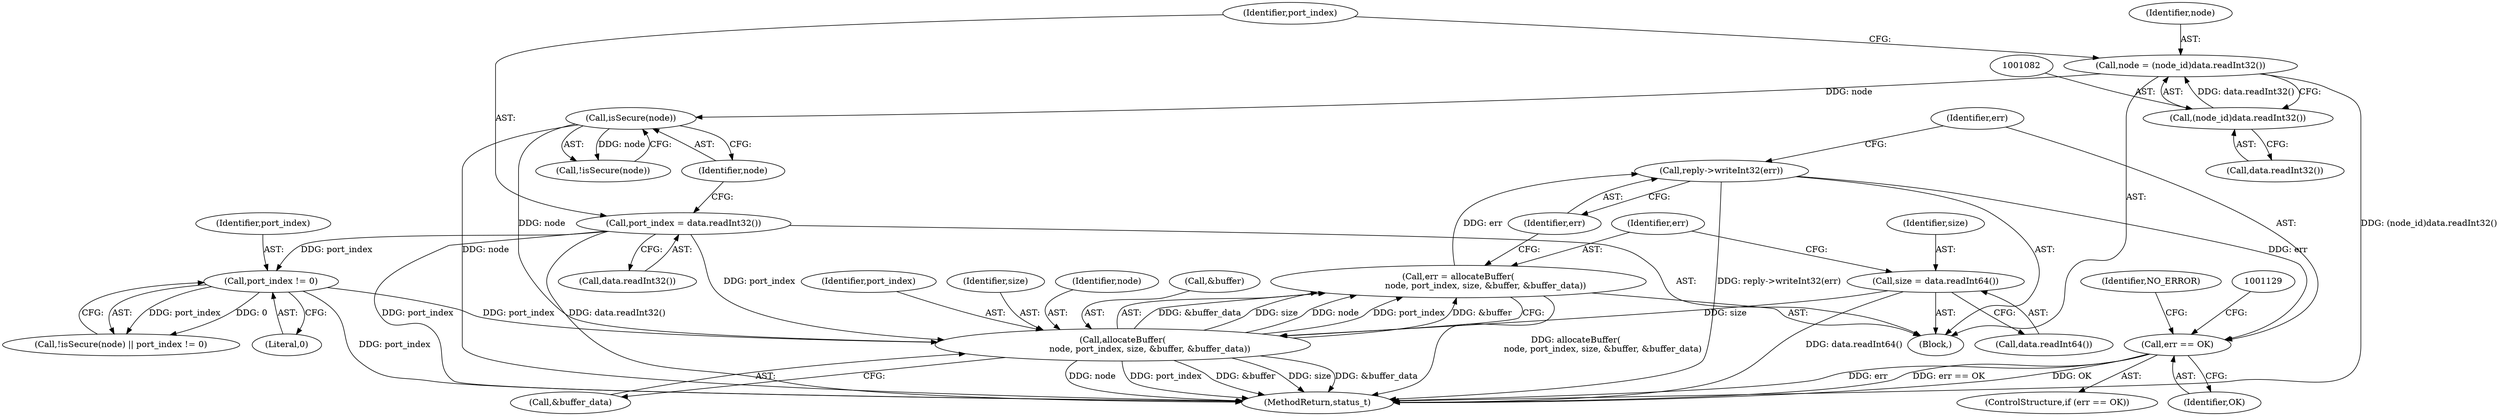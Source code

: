 digraph "0_Android_295c883fe3105b19bcd0f9e07d54c6b589fc5bff@API" {
"1001120" [label="(Call,reply->writeInt32(err))"];
"1001110" [label="(Call,err = allocateBuffer(\n                    node, port_index, size, &buffer, &buffer_data))"];
"1001112" [label="(Call,allocateBuffer(\n                    node, port_index, size, &buffer, &buffer_data))"];
"1001091" [label="(Call,isSecure(node))"];
"1001079" [label="(Call,node = (node_id)data.readInt32())"];
"1001081" [label="(Call,(node_id)data.readInt32())"];
"1001085" [label="(Call,port_index = data.readInt32())"];
"1001093" [label="(Call,port_index != 0)"];
"1001104" [label="(Call,size = data.readInt64())"];
"1001123" [label="(Call,err == OK)"];
"1001091" [label="(Call,isSecure(node))"];
"1001106" [label="(Call,data.readInt64())"];
"1001085" [label="(Call,port_index = data.readInt32())"];
"1001079" [label="(Call,node = (node_id)data.readInt32())"];
"1001122" [label="(ControlStructure,if (err == OK))"];
"1001105" [label="(Identifier,size)"];
"1001094" [label="(Identifier,port_index)"];
"1001112" [label="(Call,allocateBuffer(\n                    node, port_index, size, &buffer, &buffer_data))"];
"1001083" [label="(Call,data.readInt32())"];
"1001073" [label="(Block,)"];
"1001092" [label="(Identifier,node)"];
"1001110" [label="(Call,err = allocateBuffer(\n                    node, port_index, size, &buffer, &buffer_data))"];
"1001081" [label="(Call,(node_id)data.readInt32())"];
"1001104" [label="(Call,size = data.readInt64())"];
"1001080" [label="(Identifier,node)"];
"1001089" [label="(Call,!isSecure(node) || port_index != 0)"];
"1001124" [label="(Identifier,err)"];
"1001118" [label="(Call,&buffer_data)"];
"1001114" [label="(Identifier,port_index)"];
"1001115" [label="(Identifier,size)"];
"1001090" [label="(Call,!isSecure(node))"];
"1001125" [label="(Identifier,OK)"];
"1001087" [label="(Call,data.readInt32())"];
"1001086" [label="(Identifier,port_index)"];
"1001136" [label="(Identifier,NO_ERROR)"];
"1001111" [label="(Identifier,err)"];
"1001120" [label="(Call,reply->writeInt32(err))"];
"1001123" [label="(Call,err == OK)"];
"1001095" [label="(Literal,0)"];
"1001113" [label="(Identifier,node)"];
"1001121" [label="(Identifier,err)"];
"1001093" [label="(Call,port_index != 0)"];
"1001116" [label="(Call,&buffer)"];
"1001343" [label="(MethodReturn,status_t)"];
"1001120" -> "1001073"  [label="AST: "];
"1001120" -> "1001121"  [label="CFG: "];
"1001121" -> "1001120"  [label="AST: "];
"1001124" -> "1001120"  [label="CFG: "];
"1001120" -> "1001343"  [label="DDG: reply->writeInt32(err)"];
"1001110" -> "1001120"  [label="DDG: err"];
"1001120" -> "1001123"  [label="DDG: err"];
"1001110" -> "1001073"  [label="AST: "];
"1001110" -> "1001112"  [label="CFG: "];
"1001111" -> "1001110"  [label="AST: "];
"1001112" -> "1001110"  [label="AST: "];
"1001121" -> "1001110"  [label="CFG: "];
"1001110" -> "1001343"  [label="DDG: allocateBuffer(\n                    node, port_index, size, &buffer, &buffer_data)"];
"1001112" -> "1001110"  [label="DDG: &buffer_data"];
"1001112" -> "1001110"  [label="DDG: size"];
"1001112" -> "1001110"  [label="DDG: node"];
"1001112" -> "1001110"  [label="DDG: port_index"];
"1001112" -> "1001110"  [label="DDG: &buffer"];
"1001112" -> "1001118"  [label="CFG: "];
"1001113" -> "1001112"  [label="AST: "];
"1001114" -> "1001112"  [label="AST: "];
"1001115" -> "1001112"  [label="AST: "];
"1001116" -> "1001112"  [label="AST: "];
"1001118" -> "1001112"  [label="AST: "];
"1001112" -> "1001343"  [label="DDG: node"];
"1001112" -> "1001343"  [label="DDG: port_index"];
"1001112" -> "1001343"  [label="DDG: &buffer"];
"1001112" -> "1001343"  [label="DDG: size"];
"1001112" -> "1001343"  [label="DDG: &buffer_data"];
"1001091" -> "1001112"  [label="DDG: node"];
"1001085" -> "1001112"  [label="DDG: port_index"];
"1001093" -> "1001112"  [label="DDG: port_index"];
"1001104" -> "1001112"  [label="DDG: size"];
"1001091" -> "1001090"  [label="AST: "];
"1001091" -> "1001092"  [label="CFG: "];
"1001092" -> "1001091"  [label="AST: "];
"1001090" -> "1001091"  [label="CFG: "];
"1001091" -> "1001343"  [label="DDG: node"];
"1001091" -> "1001090"  [label="DDG: node"];
"1001079" -> "1001091"  [label="DDG: node"];
"1001079" -> "1001073"  [label="AST: "];
"1001079" -> "1001081"  [label="CFG: "];
"1001080" -> "1001079"  [label="AST: "];
"1001081" -> "1001079"  [label="AST: "];
"1001086" -> "1001079"  [label="CFG: "];
"1001079" -> "1001343"  [label="DDG: (node_id)data.readInt32()"];
"1001081" -> "1001079"  [label="DDG: data.readInt32()"];
"1001081" -> "1001083"  [label="CFG: "];
"1001082" -> "1001081"  [label="AST: "];
"1001083" -> "1001081"  [label="AST: "];
"1001085" -> "1001073"  [label="AST: "];
"1001085" -> "1001087"  [label="CFG: "];
"1001086" -> "1001085"  [label="AST: "];
"1001087" -> "1001085"  [label="AST: "];
"1001092" -> "1001085"  [label="CFG: "];
"1001085" -> "1001343"  [label="DDG: data.readInt32()"];
"1001085" -> "1001343"  [label="DDG: port_index"];
"1001085" -> "1001093"  [label="DDG: port_index"];
"1001093" -> "1001089"  [label="AST: "];
"1001093" -> "1001095"  [label="CFG: "];
"1001094" -> "1001093"  [label="AST: "];
"1001095" -> "1001093"  [label="AST: "];
"1001089" -> "1001093"  [label="CFG: "];
"1001093" -> "1001343"  [label="DDG: port_index"];
"1001093" -> "1001089"  [label="DDG: port_index"];
"1001093" -> "1001089"  [label="DDG: 0"];
"1001104" -> "1001073"  [label="AST: "];
"1001104" -> "1001106"  [label="CFG: "];
"1001105" -> "1001104"  [label="AST: "];
"1001106" -> "1001104"  [label="AST: "];
"1001111" -> "1001104"  [label="CFG: "];
"1001104" -> "1001343"  [label="DDG: data.readInt64()"];
"1001123" -> "1001122"  [label="AST: "];
"1001123" -> "1001125"  [label="CFG: "];
"1001124" -> "1001123"  [label="AST: "];
"1001125" -> "1001123"  [label="AST: "];
"1001129" -> "1001123"  [label="CFG: "];
"1001136" -> "1001123"  [label="CFG: "];
"1001123" -> "1001343"  [label="DDG: err"];
"1001123" -> "1001343"  [label="DDG: err == OK"];
"1001123" -> "1001343"  [label="DDG: OK"];
}
